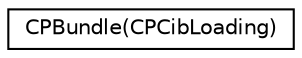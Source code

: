 digraph "Graphical Class Hierarchy"
{
  edge [fontname="Helvetica",fontsize="10",labelfontname="Helvetica",labelfontsize="10"];
  node [fontname="Helvetica",fontsize="10",shape=record];
  rankdir="LR";
  Node1 [label="CPBundle(CPCibLoading)",height=0.2,width=0.4,color="black", fillcolor="white", style="filled",URL="$category_c_p_bundle_07_c_p_cib_loading_08.html"];
}
